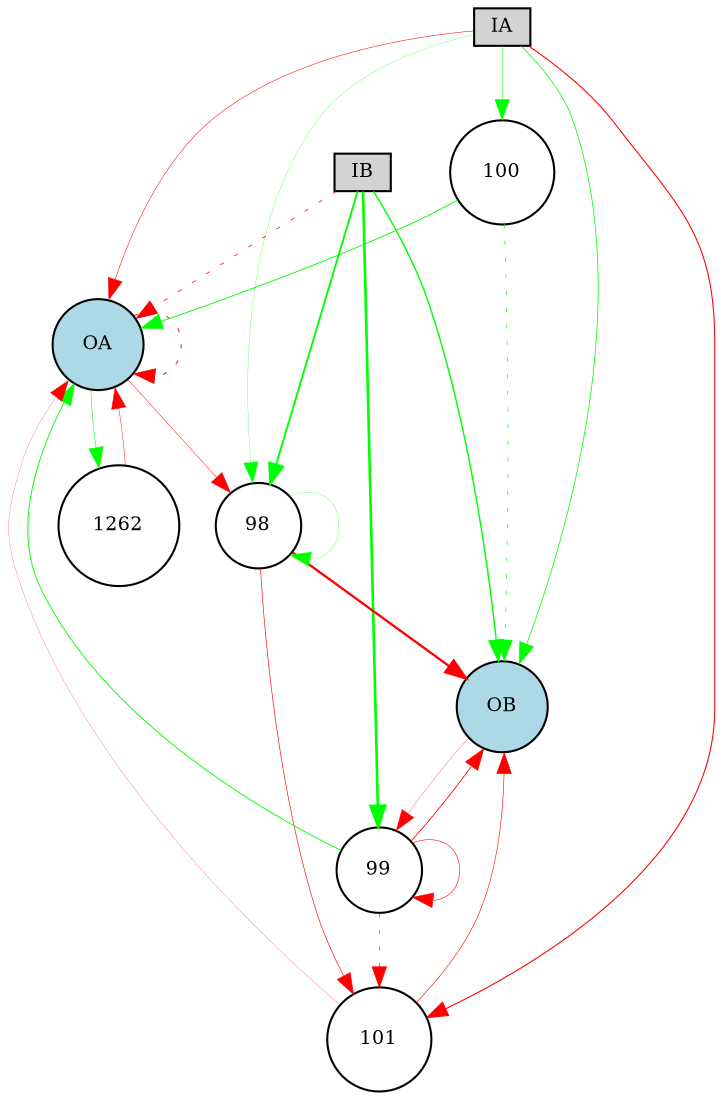 digraph {
	node [fontsize=9 height=0.2 shape=circle width=0.2]
	IA [fillcolor=lightgray shape=box style=filled]
	IB [fillcolor=lightgray shape=box style=filled]
	OA [fillcolor=lightblue style=filled]
	OB [fillcolor=lightblue style=filled]
	98 [fillcolor=white style=filled]
	99 [fillcolor=white style=filled]
	100 [fillcolor=white style=filled]
	101 [fillcolor=white style=filled]
	1262 [fillcolor=white style=filled]
	IA -> 98 [color=green penwidth=0.1283372469878011 style=solid]
	IA -> 100 [color=green penwidth=0.20446154198029415 style=solid]
	IA -> 101 [color=red penwidth=0.5144183279731066 style=solid]
	IB -> 98 [color=green penwidth=0.8963214630709049 style=solid]
	IB -> 99 [color=green penwidth=1.2711919323430523 style=solid]
	98 -> OB [color=red penwidth=1.1047462455951844 style=solid]
	99 -> OA [color=green penwidth=0.4446034912370359 style=solid]
	99 -> OB [color=red penwidth=0.40053038894585014 style=solid]
	100 -> OA [color=green penwidth=0.4364988027950828 style=solid]
	100 -> OB [color=green penwidth=0.320262590439815 style=dotted]
	101 -> OA [color=red penwidth=0.10967190713526352 style=solid]
	101 -> OB [color=red penwidth=0.28149971382525774 style=solid]
	IA -> OA [color=red penwidth=0.25232020092189755 style=solid]
	IA -> OB [color=green penwidth=0.3680213076392387 style=solid]
	IB -> OA [color=red penwidth=0.3679423918605039 style=dotted]
	IB -> OB [color=green penwidth=0.674263990383216 style=solid]
	OA -> OA [color=red penwidth=0.4590547643656049 style=dotted]
	98 -> 98 [color=green penwidth=0.13460929097878732 style=solid]
	99 -> 99 [color=red penwidth=0.2769819246502091 style=solid]
	OA -> 98 [color=red penwidth=0.22296282594324102 style=solid]
	OB -> 99 [color=red penwidth=0.13416587244966804 style=solid]
	99 -> 101 [color=red penwidth=0.29044143453550275 style=dotted]
	98 -> 101 [color=red penwidth=0.3090559830070174 style=solid]
	OA -> 1262 [color=green penwidth=0.2629317538357886 style=solid]
	1262 -> OA [color=red penwidth=0.20909357618694216 style=solid]
}

